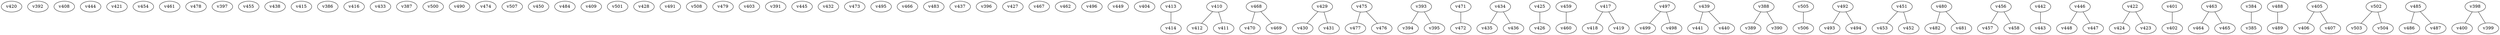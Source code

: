 graph InterferenceGraph {
    "v420";
    "v392";
    "v408";
    "v444";
    "v421";
    "v454";
    "v461";
    "v478";
    "v397";
    "v455";
    "v438";
    "v415";
    "v386";
    "v416";
    "v433";
    "v387";
    "v500";
    "v490";
    "v474";
    "v507";
    "v450";
    "v484";
    "v409";
    "v501";
    "v428";
    "v491";
    "v508";
    "v479";
    "v403";
    "v391";
    "v445";
    "v432";
    "v473";
    "v495";
    "v466";
    "v483";
    "v437";
    "v396";
    "v427";
    "v467";
    "v462";
    "v496";
    "v449";
    "v404";
    "v413" -- "v414";
    "v410" -- "v412";
    "v468" -- "v470";
    "v468" -- "v469";
    "v429" -- "v430";
    "v475" -- "v477";
    "v475" -- "v476";
    "v393" -- "v394";
    "v471" -- "v472";
    "v434" -- "v435";
    "v434" -- "v436";
    "v429" -- "v431";
    "v425" -- "v426";
    "v459" -- "v460";
    "v417" -- "v418";
    "v497" -- "v499";
    "v439" -- "v441";
    "v393" -- "v395";
    "v388" -- "v389";
    "v505" -- "v506";
    "v492" -- "v493";
    "v451" -- "v453";
    "v439" -- "v440";
    "v480" -- "v482";
    "v480" -- "v481";
    "v456" -- "v457";
    "v442" -- "v443";
    "v417" -- "v419";
    "v446" -- "v448";
    "v422" -- "v424";
    "v410" -- "v411";
    "v401" -- "v402";
    "v463" -- "v464";
    "v384" -- "v385";
    "v488" -- "v489";
    "v497" -- "v498";
    "v405" -- "v406";
    "v463" -- "v465";
    "v422" -- "v423";
    "v405" -- "v407";
    "v502" -- "v503";
    "v485" -- "v486";
    "v456" -- "v458";
    "v485" -- "v487";
    "v451" -- "v452";
    "v398" -- "v400";
    "v446" -- "v447";
    "v398" -- "v399";
    "v388" -- "v390";
    "v492" -- "v494";
    "v502" -- "v504";
}

